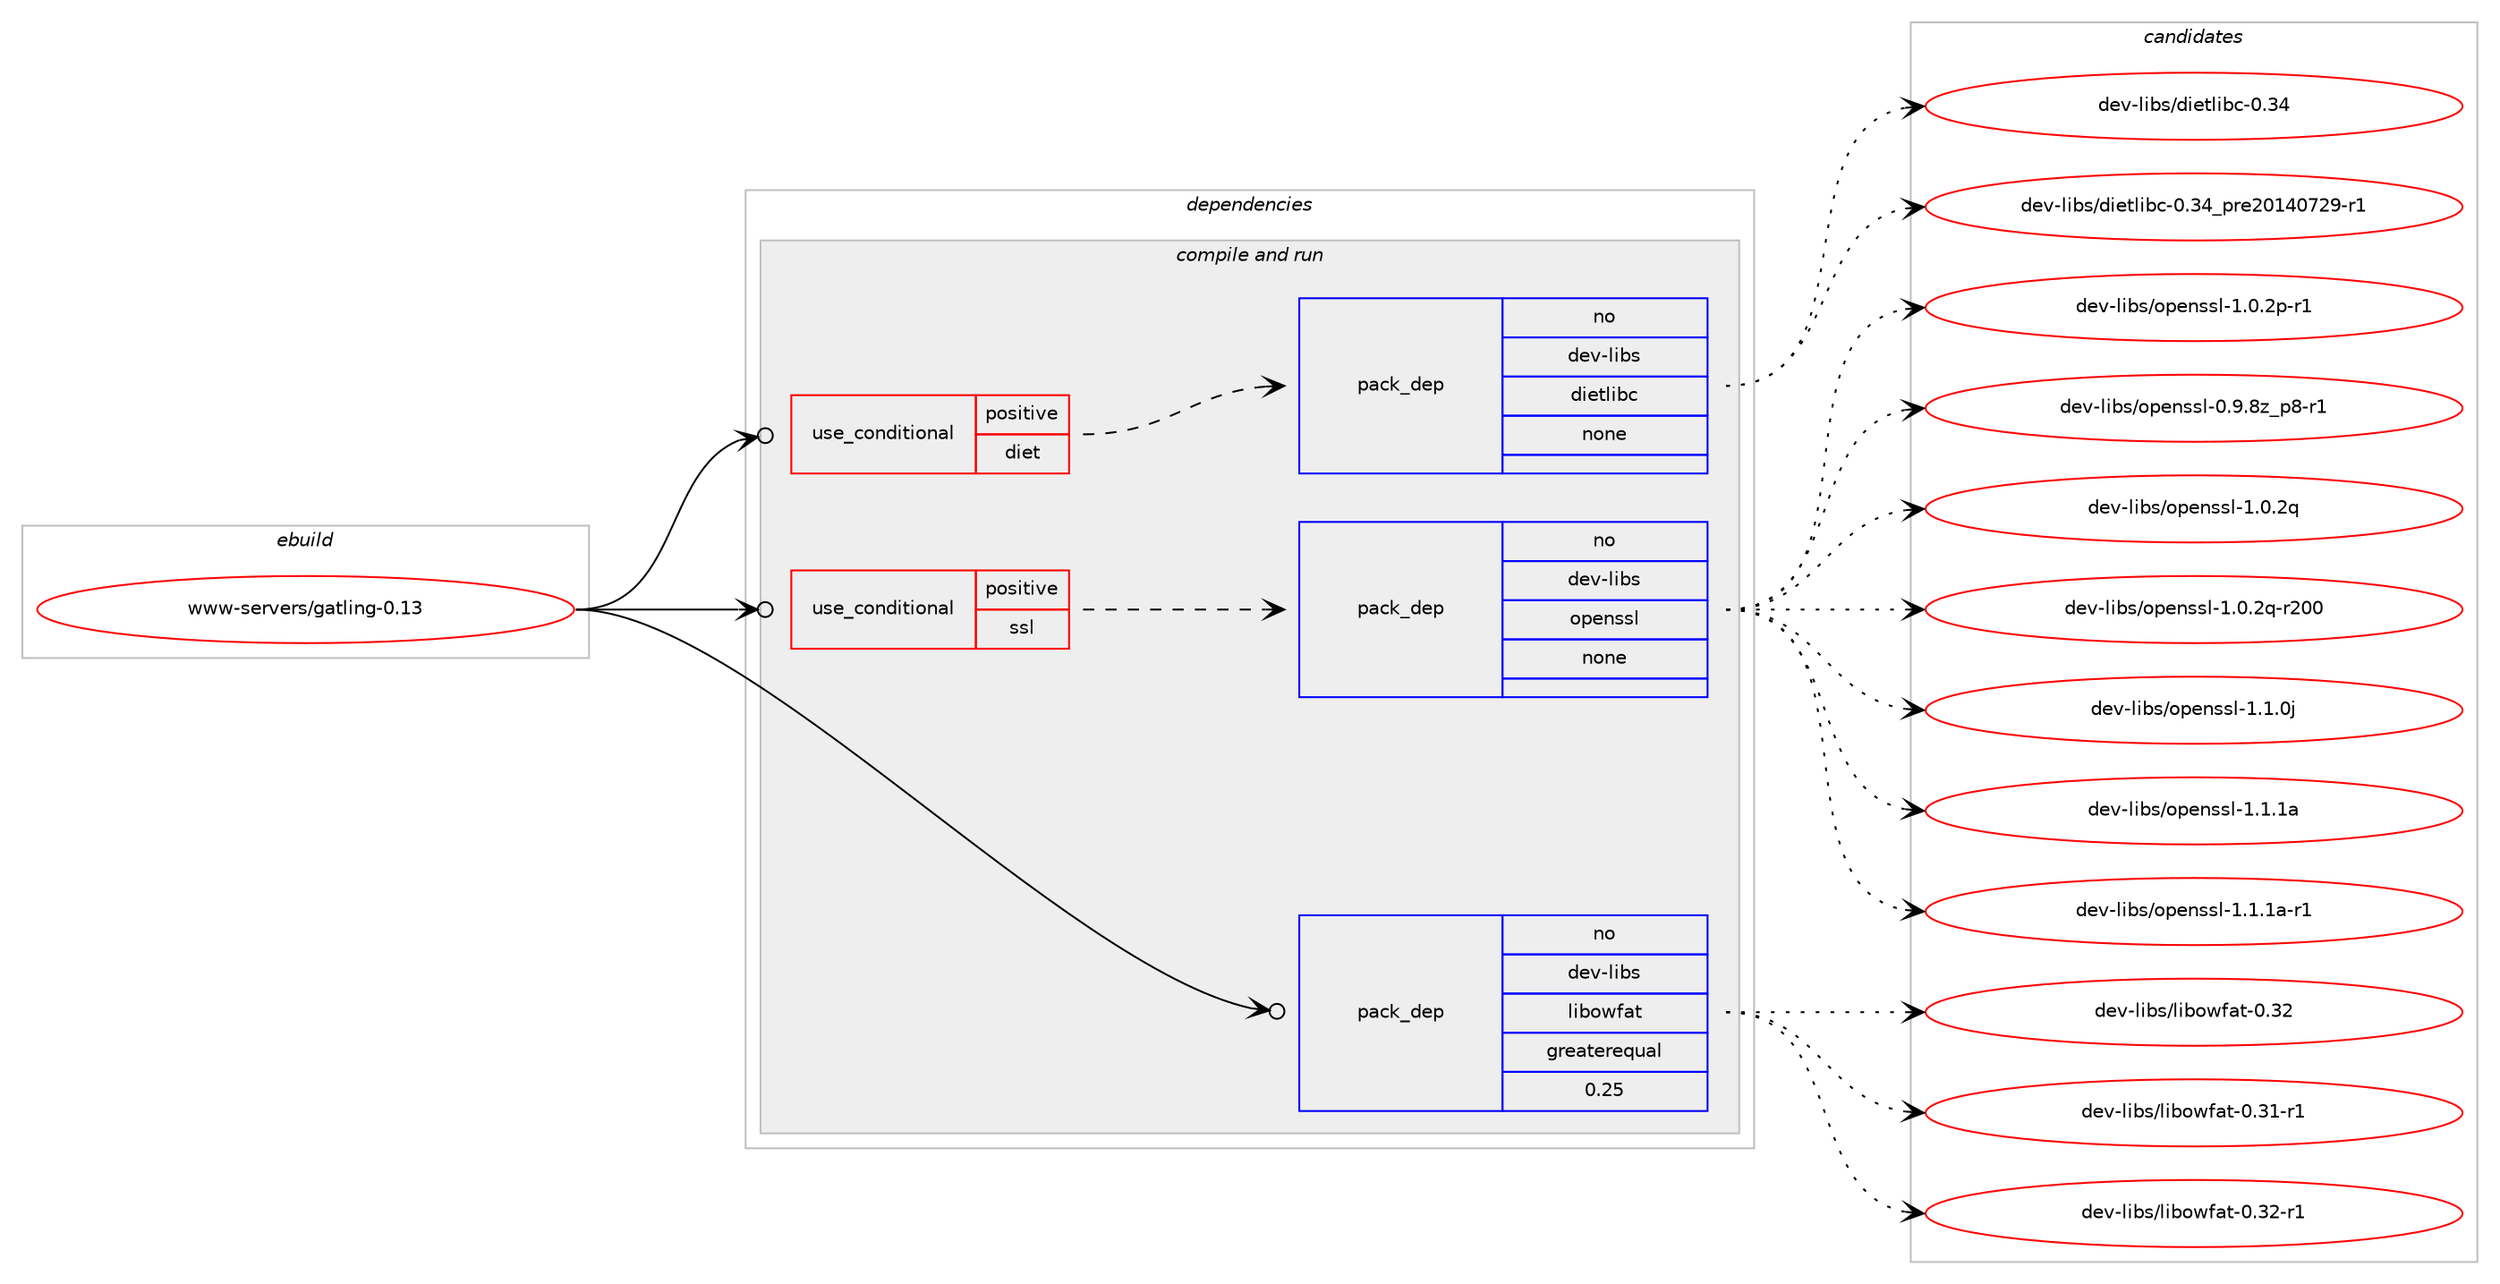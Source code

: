 digraph prolog {

# *************
# Graph options
# *************

newrank=true;
concentrate=true;
compound=true;
graph [rankdir=LR,fontname=Helvetica,fontsize=10,ranksep=1.5];#, ranksep=2.5, nodesep=0.2];
edge  [arrowhead=vee];
node  [fontname=Helvetica,fontsize=10];

# **********
# The ebuild
# **********

subgraph cluster_leftcol {
color=gray;
rank=same;
label=<<i>ebuild</i>>;
id [label="www-servers/gatling-0.13", color=red, width=4, href="../www-servers/gatling-0.13.svg"];
}

# ****************
# The dependencies
# ****************

subgraph cluster_midcol {
color=gray;
label=<<i>dependencies</i>>;
subgraph cluster_compile {
fillcolor="#eeeeee";
style=filled;
label=<<i>compile</i>>;
}
subgraph cluster_compileandrun {
fillcolor="#eeeeee";
style=filled;
label=<<i>compile and run</i>>;
subgraph cond1545 {
dependency8462 [label=<<TABLE BORDER="0" CELLBORDER="1" CELLSPACING="0" CELLPADDING="4"><TR><TD ROWSPAN="3" CELLPADDING="10">use_conditional</TD></TR><TR><TD>positive</TD></TR><TR><TD>diet</TD></TR></TABLE>>, shape=none, color=red];
subgraph pack6738 {
dependency8463 [label=<<TABLE BORDER="0" CELLBORDER="1" CELLSPACING="0" CELLPADDING="4" WIDTH="220"><TR><TD ROWSPAN="6" CELLPADDING="30">pack_dep</TD></TR><TR><TD WIDTH="110">no</TD></TR><TR><TD>dev-libs</TD></TR><TR><TD>dietlibc</TD></TR><TR><TD>none</TD></TR><TR><TD></TD></TR></TABLE>>, shape=none, color=blue];
}
dependency8462:e -> dependency8463:w [weight=20,style="dashed",arrowhead="vee"];
}
id:e -> dependency8462:w [weight=20,style="solid",arrowhead="odotvee"];
subgraph cond1546 {
dependency8464 [label=<<TABLE BORDER="0" CELLBORDER="1" CELLSPACING="0" CELLPADDING="4"><TR><TD ROWSPAN="3" CELLPADDING="10">use_conditional</TD></TR><TR><TD>positive</TD></TR><TR><TD>ssl</TD></TR></TABLE>>, shape=none, color=red];
subgraph pack6739 {
dependency8465 [label=<<TABLE BORDER="0" CELLBORDER="1" CELLSPACING="0" CELLPADDING="4" WIDTH="220"><TR><TD ROWSPAN="6" CELLPADDING="30">pack_dep</TD></TR><TR><TD WIDTH="110">no</TD></TR><TR><TD>dev-libs</TD></TR><TR><TD>openssl</TD></TR><TR><TD>none</TD></TR><TR><TD></TD></TR></TABLE>>, shape=none, color=blue];
}
dependency8464:e -> dependency8465:w [weight=20,style="dashed",arrowhead="vee"];
}
id:e -> dependency8464:w [weight=20,style="solid",arrowhead="odotvee"];
subgraph pack6740 {
dependency8466 [label=<<TABLE BORDER="0" CELLBORDER="1" CELLSPACING="0" CELLPADDING="4" WIDTH="220"><TR><TD ROWSPAN="6" CELLPADDING="30">pack_dep</TD></TR><TR><TD WIDTH="110">no</TD></TR><TR><TD>dev-libs</TD></TR><TR><TD>libowfat</TD></TR><TR><TD>greaterequal</TD></TR><TR><TD>0.25</TD></TR></TABLE>>, shape=none, color=blue];
}
id:e -> dependency8466:w [weight=20,style="solid",arrowhead="odotvee"];
}
subgraph cluster_run {
fillcolor="#eeeeee";
style=filled;
label=<<i>run</i>>;
}
}

# **************
# The candidates
# **************

subgraph cluster_choices {
rank=same;
color=gray;
label=<<i>candidates</i>>;

subgraph choice6738 {
color=black;
nodesep=1;
choice10010111845108105981154710010510111610810598994548465152 [label="dev-libs/dietlibc-0.34", color=red, width=4,href="../dev-libs/dietlibc-0.34.svg"];
choice100101118451081059811547100105101116108105989945484651529511211410150484952485550574511449 [label="dev-libs/dietlibc-0.34_pre20140729-r1", color=red, width=4,href="../dev-libs/dietlibc-0.34_pre20140729-r1.svg"];
dependency8463:e -> choice10010111845108105981154710010510111610810598994548465152:w [style=dotted,weight="100"];
dependency8463:e -> choice100101118451081059811547100105101116108105989945484651529511211410150484952485550574511449:w [style=dotted,weight="100"];
}
subgraph choice6739 {
color=black;
nodesep=1;
choice1001011184510810598115471111121011101151151084549464846501124511449 [label="dev-libs/openssl-1.0.2p-r1", color=red, width=4,href="../dev-libs/openssl-1.0.2p-r1.svg"];
choice10010111845108105981154711111210111011511510845484657465612295112564511449 [label="dev-libs/openssl-0.9.8z_p8-r1", color=red, width=4,href="../dev-libs/openssl-0.9.8z_p8-r1.svg"];
choice100101118451081059811547111112101110115115108454946484650113 [label="dev-libs/openssl-1.0.2q", color=red, width=4,href="../dev-libs/openssl-1.0.2q.svg"];
choice10010111845108105981154711111210111011511510845494648465011345114504848 [label="dev-libs/openssl-1.0.2q-r200", color=red, width=4,href="../dev-libs/openssl-1.0.2q-r200.svg"];
choice100101118451081059811547111112101110115115108454946494648106 [label="dev-libs/openssl-1.1.0j", color=red, width=4,href="../dev-libs/openssl-1.1.0j.svg"];
choice10010111845108105981154711111210111011511510845494649464997 [label="dev-libs/openssl-1.1.1a", color=red, width=4,href="../dev-libs/openssl-1.1.1a.svg"];
choice100101118451081059811547111112101110115115108454946494649974511449 [label="dev-libs/openssl-1.1.1a-r1", color=red, width=4,href="../dev-libs/openssl-1.1.1a-r1.svg"];
dependency8465:e -> choice1001011184510810598115471111121011101151151084549464846501124511449:w [style=dotted,weight="100"];
dependency8465:e -> choice10010111845108105981154711111210111011511510845484657465612295112564511449:w [style=dotted,weight="100"];
dependency8465:e -> choice100101118451081059811547111112101110115115108454946484650113:w [style=dotted,weight="100"];
dependency8465:e -> choice10010111845108105981154711111210111011511510845494648465011345114504848:w [style=dotted,weight="100"];
dependency8465:e -> choice100101118451081059811547111112101110115115108454946494648106:w [style=dotted,weight="100"];
dependency8465:e -> choice10010111845108105981154711111210111011511510845494649464997:w [style=dotted,weight="100"];
dependency8465:e -> choice100101118451081059811547111112101110115115108454946494649974511449:w [style=dotted,weight="100"];
}
subgraph choice6740 {
color=black;
nodesep=1;
choice10010111845108105981154710810598111119102971164548465150 [label="dev-libs/libowfat-0.32", color=red, width=4,href="../dev-libs/libowfat-0.32.svg"];
choice100101118451081059811547108105981111191029711645484651494511449 [label="dev-libs/libowfat-0.31-r1", color=red, width=4,href="../dev-libs/libowfat-0.31-r1.svg"];
choice100101118451081059811547108105981111191029711645484651504511449 [label="dev-libs/libowfat-0.32-r1", color=red, width=4,href="../dev-libs/libowfat-0.32-r1.svg"];
dependency8466:e -> choice10010111845108105981154710810598111119102971164548465150:w [style=dotted,weight="100"];
dependency8466:e -> choice100101118451081059811547108105981111191029711645484651494511449:w [style=dotted,weight="100"];
dependency8466:e -> choice100101118451081059811547108105981111191029711645484651504511449:w [style=dotted,weight="100"];
}
}

}
